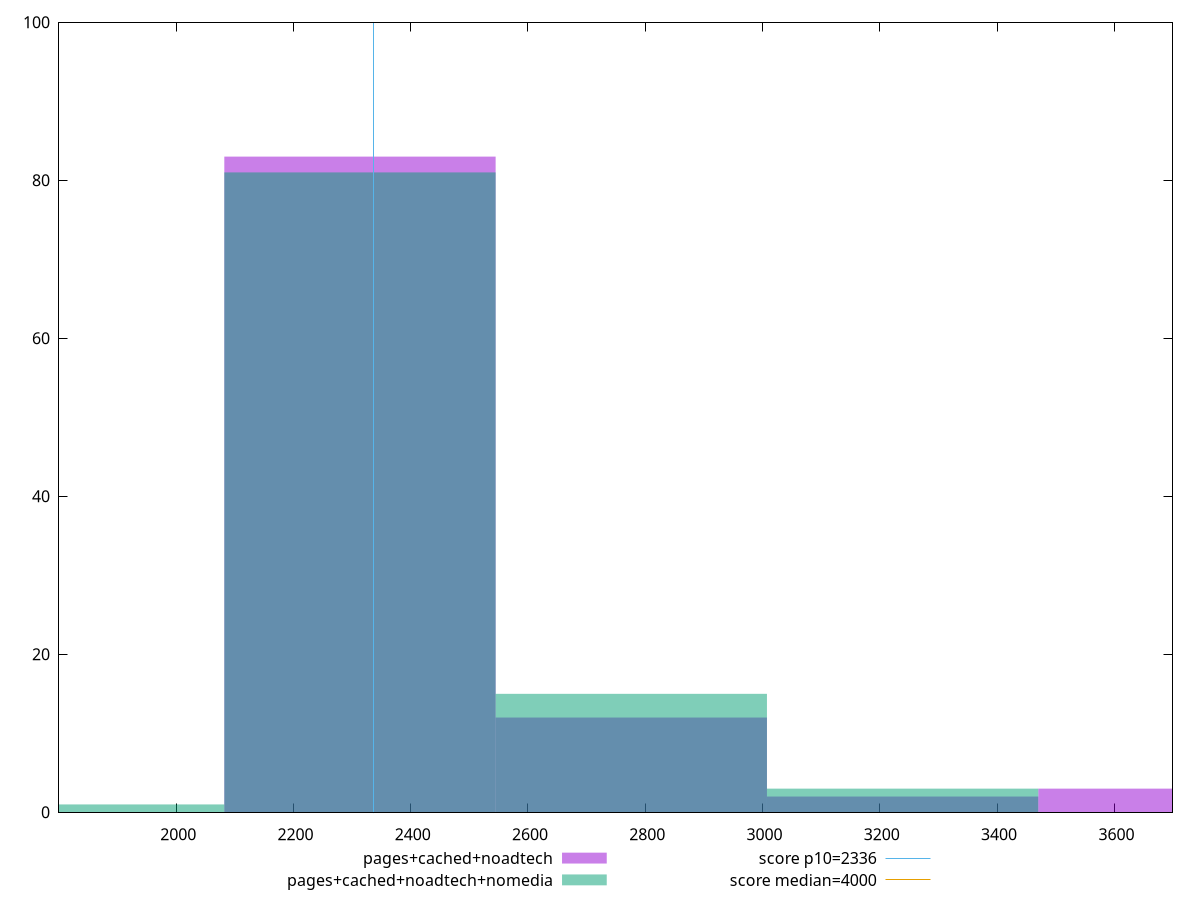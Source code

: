 reset

$pagesCachedNoadtech <<EOF
3701.551779622221 3
2313.469862263888 83
2776.163834716666 12
3238.8578071694437 2
EOF

$pagesCachedNoadtechNomedia <<EOF
3238.8578071694437 3
2313.469862263888 81
2776.163834716666 15
1850.7758898111106 1
EOF

set key outside below
set boxwidth 462.69397245277764
set xrange [1800.2255:3699.0849999999996]
set yrange [0:100]
set trange [0:100]
set style fill transparent solid 0.5 noborder

set parametric
set terminal svg size 640, 500 enhanced background rgb 'white'
set output "report_00013_2021-02-09T12-04-24.940Z/first-contentful-paint/comparison/histogram/2_vs_3.svg"

plot $pagesCachedNoadtech title "pages+cached+noadtech" with boxes, \
     $pagesCachedNoadtechNomedia title "pages+cached+noadtech+nomedia" with boxes, \
     2336,t title "score p10=2336", \
     4000,t title "score median=4000"

reset
